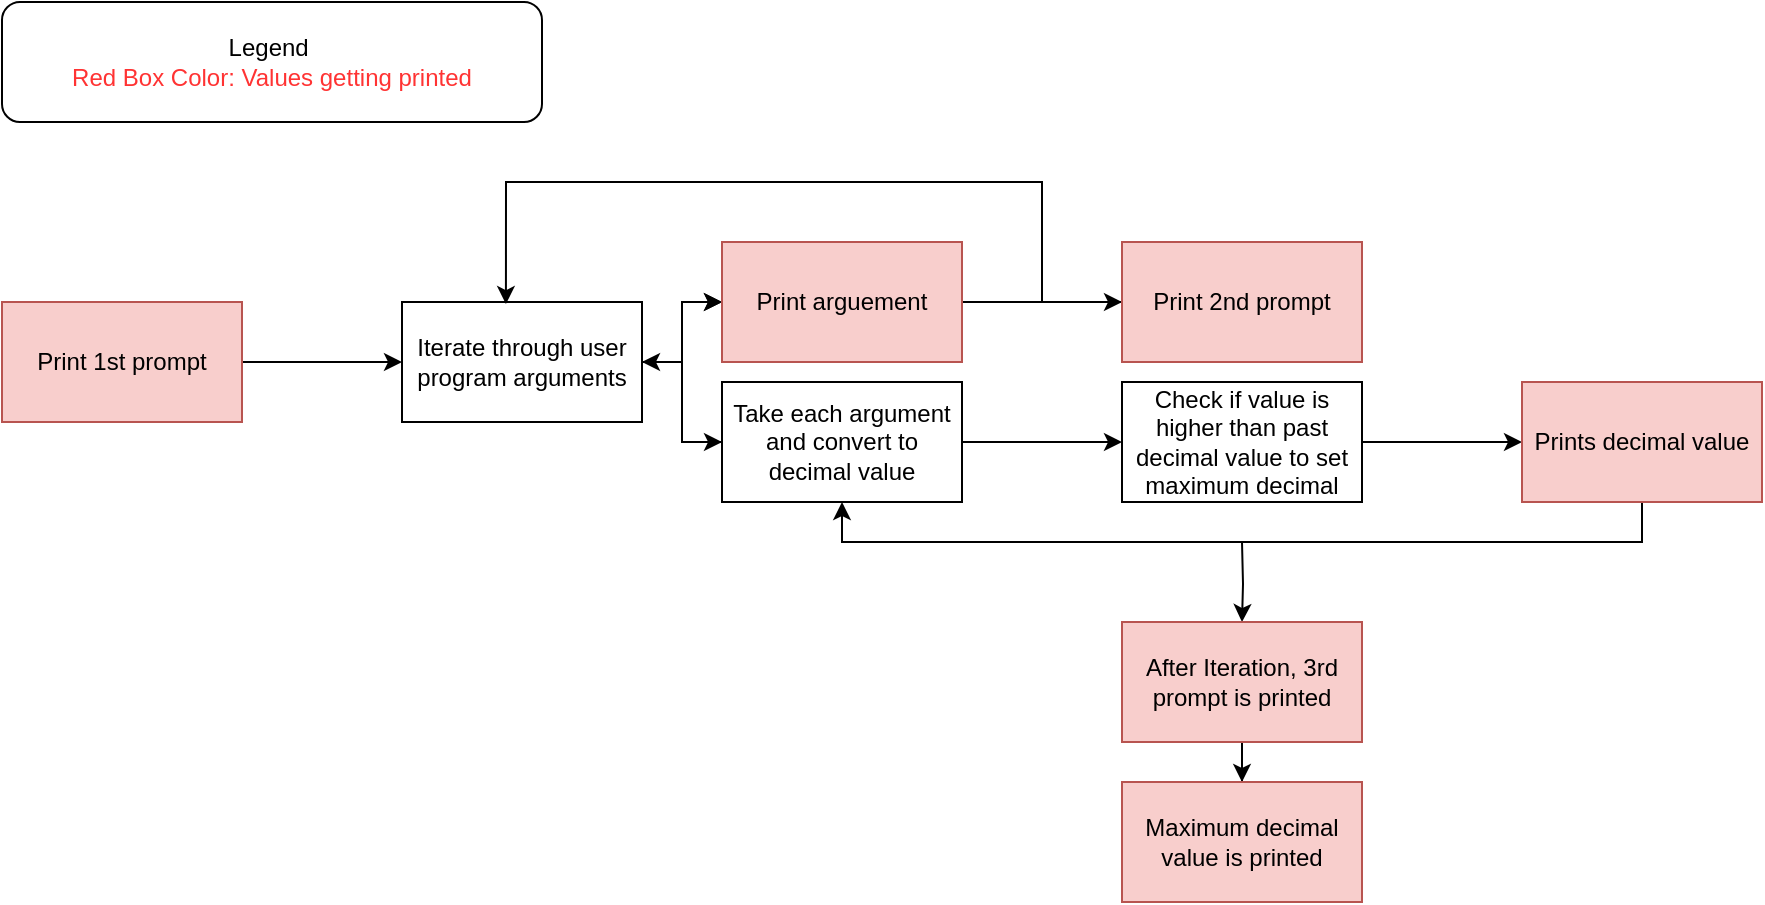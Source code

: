 <mxfile version="13.10.4" type="device"><diagram id="fQcLxo1cf4yE0VnwKjrI" name="Page-1"><mxGraphModel dx="1747" dy="965" grid="1" gridSize="10" guides="1" tooltips="1" connect="1" arrows="1" fold="1" page="1" pageScale="1" pageWidth="850" pageHeight="1100" math="0" shadow="0"><root><mxCell id="0"/><mxCell id="1" parent="0"/><mxCell id="w3gXQIfxaapra2y_u7EP-3" value="" style="edgeStyle=orthogonalEdgeStyle;rounded=0;orthogonalLoop=1;jettySize=auto;html=1;" edge="1" parent="1" source="w3gXQIfxaapra2y_u7EP-1" target="w3gXQIfxaapra2y_u7EP-2"><mxGeometry relative="1" as="geometry"/></mxCell><mxCell id="w3gXQIfxaapra2y_u7EP-4" value="" style="edgeStyle=orthogonalEdgeStyle;rounded=0;orthogonalLoop=1;jettySize=auto;html=1;" edge="1" parent="1" source="w3gXQIfxaapra2y_u7EP-1" target="w3gXQIfxaapra2y_u7EP-2"><mxGeometry relative="1" as="geometry"/></mxCell><mxCell id="w3gXQIfxaapra2y_u7EP-6" value="" style="edgeStyle=orthogonalEdgeStyle;rounded=0;orthogonalLoop=1;jettySize=auto;html=1;" edge="1" parent="1" source="w3gXQIfxaapra2y_u7EP-1" target="w3gXQIfxaapra2y_u7EP-5"><mxGeometry relative="1" as="geometry"/></mxCell><mxCell id="w3gXQIfxaapra2y_u7EP-13" value="" style="edgeStyle=orthogonalEdgeStyle;rounded=0;orthogonalLoop=1;jettySize=auto;html=1;" edge="1" parent="1" target="w3gXQIfxaapra2y_u7EP-12"><mxGeometry relative="1" as="geometry"><mxPoint x="440" y="290" as="sourcePoint"/></mxGeometry></mxCell><mxCell id="w3gXQIfxaapra2y_u7EP-1" value="Iterate through user program arguments" style="rounded=0;whiteSpace=wrap;html=1;" vertex="1" parent="1"><mxGeometry x="20" y="170" width="120" height="60" as="geometry"/></mxCell><mxCell id="w3gXQIfxaapra2y_u7EP-20" value="" style="edgeStyle=orthogonalEdgeStyle;rounded=0;orthogonalLoop=1;jettySize=auto;html=1;" edge="1" parent="1" source="w3gXQIfxaapra2y_u7EP-2" target="w3gXQIfxaapra2y_u7EP-19"><mxGeometry relative="1" as="geometry"/></mxCell><mxCell id="w3gXQIfxaapra2y_u7EP-2" value="Print arguement" style="whiteSpace=wrap;html=1;rounded=0;fillColor=#f8cecc;strokeColor=#b85450;" vertex="1" parent="1"><mxGeometry x="180" y="140" width="120" height="60" as="geometry"/></mxCell><mxCell id="w3gXQIfxaapra2y_u7EP-9" value="" style="edgeStyle=orthogonalEdgeStyle;rounded=0;orthogonalLoop=1;jettySize=auto;html=1;" edge="1" parent="1" source="w3gXQIfxaapra2y_u7EP-5" target="w3gXQIfxaapra2y_u7EP-8"><mxGeometry relative="1" as="geometry"/></mxCell><mxCell id="w3gXQIfxaapra2y_u7EP-14" value="" style="edgeStyle=orthogonalEdgeStyle;rounded=0;orthogonalLoop=1;jettySize=auto;html=1;" edge="1" parent="1" source="w3gXQIfxaapra2y_u7EP-5" target="w3gXQIfxaapra2y_u7EP-1"><mxGeometry relative="1" as="geometry"/></mxCell><mxCell id="w3gXQIfxaapra2y_u7EP-5" value="Take each argument and convert to decimal value" style="whiteSpace=wrap;html=1;rounded=0;" vertex="1" parent="1"><mxGeometry x="180" y="210" width="120" height="60" as="geometry"/></mxCell><mxCell id="w3gXQIfxaapra2y_u7EP-11" value="" style="edgeStyle=orthogonalEdgeStyle;rounded=0;orthogonalLoop=1;jettySize=auto;html=1;" edge="1" parent="1" source="w3gXQIfxaapra2y_u7EP-8" target="w3gXQIfxaapra2y_u7EP-10"><mxGeometry relative="1" as="geometry"/></mxCell><mxCell id="w3gXQIfxaapra2y_u7EP-8" value="Check if value is higher than past decimal value to set maximum decimal" style="whiteSpace=wrap;html=1;rounded=0;" vertex="1" parent="1"><mxGeometry x="380" y="210" width="120" height="60" as="geometry"/></mxCell><mxCell id="w3gXQIfxaapra2y_u7EP-22" style="edgeStyle=orthogonalEdgeStyle;rounded=0;orthogonalLoop=1;jettySize=auto;html=1;entryX=0.5;entryY=1;entryDx=0;entryDy=0;exitX=0.5;exitY=1;exitDx=0;exitDy=0;" edge="1" parent="1" source="w3gXQIfxaapra2y_u7EP-10" target="w3gXQIfxaapra2y_u7EP-5"><mxGeometry relative="1" as="geometry"><Array as="points"><mxPoint x="640" y="290"/><mxPoint x="240" y="290"/></Array></mxGeometry></mxCell><mxCell id="w3gXQIfxaapra2y_u7EP-10" value="Prints decimal value" style="whiteSpace=wrap;html=1;rounded=0;fillColor=#f8cecc;strokeColor=#b85450;" vertex="1" parent="1"><mxGeometry x="580" y="210" width="120" height="60" as="geometry"/></mxCell><mxCell id="w3gXQIfxaapra2y_u7EP-25" value="" style="edgeStyle=orthogonalEdgeStyle;rounded=0;orthogonalLoop=1;jettySize=auto;html=1;" edge="1" parent="1" source="w3gXQIfxaapra2y_u7EP-12" target="w3gXQIfxaapra2y_u7EP-24"><mxGeometry relative="1" as="geometry"/></mxCell><mxCell id="w3gXQIfxaapra2y_u7EP-12" value="After Iteration, 3rd prompt is printed" style="whiteSpace=wrap;html=1;rounded=0;fillColor=#f8cecc;strokeColor=#b85450;" vertex="1" parent="1"><mxGeometry x="380" y="330" width="120" height="60" as="geometry"/></mxCell><mxCell id="w3gXQIfxaapra2y_u7EP-16" value="Legend&amp;nbsp;&lt;br&gt;&lt;font color=&quot;#ff3333&quot;&gt;Red Box Color: Values getting printed&lt;/font&gt;" style="rounded=1;whiteSpace=wrap;html=1;" vertex="1" parent="1"><mxGeometry x="-180" y="20" width="270" height="60" as="geometry"/></mxCell><mxCell id="w3gXQIfxaapra2y_u7EP-21" style="edgeStyle=orthogonalEdgeStyle;rounded=0;orthogonalLoop=1;jettySize=auto;html=1;exitX=0;exitY=0.5;exitDx=0;exitDy=0;entryX=0.433;entryY=0.017;entryDx=0;entryDy=0;entryPerimeter=0;" edge="1" parent="1" source="w3gXQIfxaapra2y_u7EP-19" target="w3gXQIfxaapra2y_u7EP-1"><mxGeometry relative="1" as="geometry"><Array as="points"><mxPoint x="340" y="170"/><mxPoint x="340" y="110"/><mxPoint x="72" y="110"/></Array></mxGeometry></mxCell><mxCell id="w3gXQIfxaapra2y_u7EP-19" value="Print 2nd prompt" style="whiteSpace=wrap;html=1;rounded=0;fillColor=#f8cecc;strokeColor=#b85450;" vertex="1" parent="1"><mxGeometry x="380" y="140" width="120" height="60" as="geometry"/></mxCell><mxCell id="w3gXQIfxaapra2y_u7EP-24" value="Maximum decimal value is printed" style="whiteSpace=wrap;html=1;rounded=0;strokeColor=#b85450;fillColor=#f8cecc;" vertex="1" parent="1"><mxGeometry x="380" y="410" width="120" height="60" as="geometry"/></mxCell><mxCell id="w3gXQIfxaapra2y_u7EP-28" style="edgeStyle=orthogonalEdgeStyle;rounded=0;orthogonalLoop=1;jettySize=auto;html=1;entryX=0;entryY=0.5;entryDx=0;entryDy=0;" edge="1" parent="1" source="w3gXQIfxaapra2y_u7EP-26" target="w3gXQIfxaapra2y_u7EP-1"><mxGeometry relative="1" as="geometry"/></mxCell><mxCell id="w3gXQIfxaapra2y_u7EP-26" value="Print 1st prompt" style="whiteSpace=wrap;html=1;rounded=0;fillColor=#f8cecc;strokeColor=#b85450;" vertex="1" parent="1"><mxGeometry x="-180" y="170" width="120" height="60" as="geometry"/></mxCell></root></mxGraphModel></diagram></mxfile>